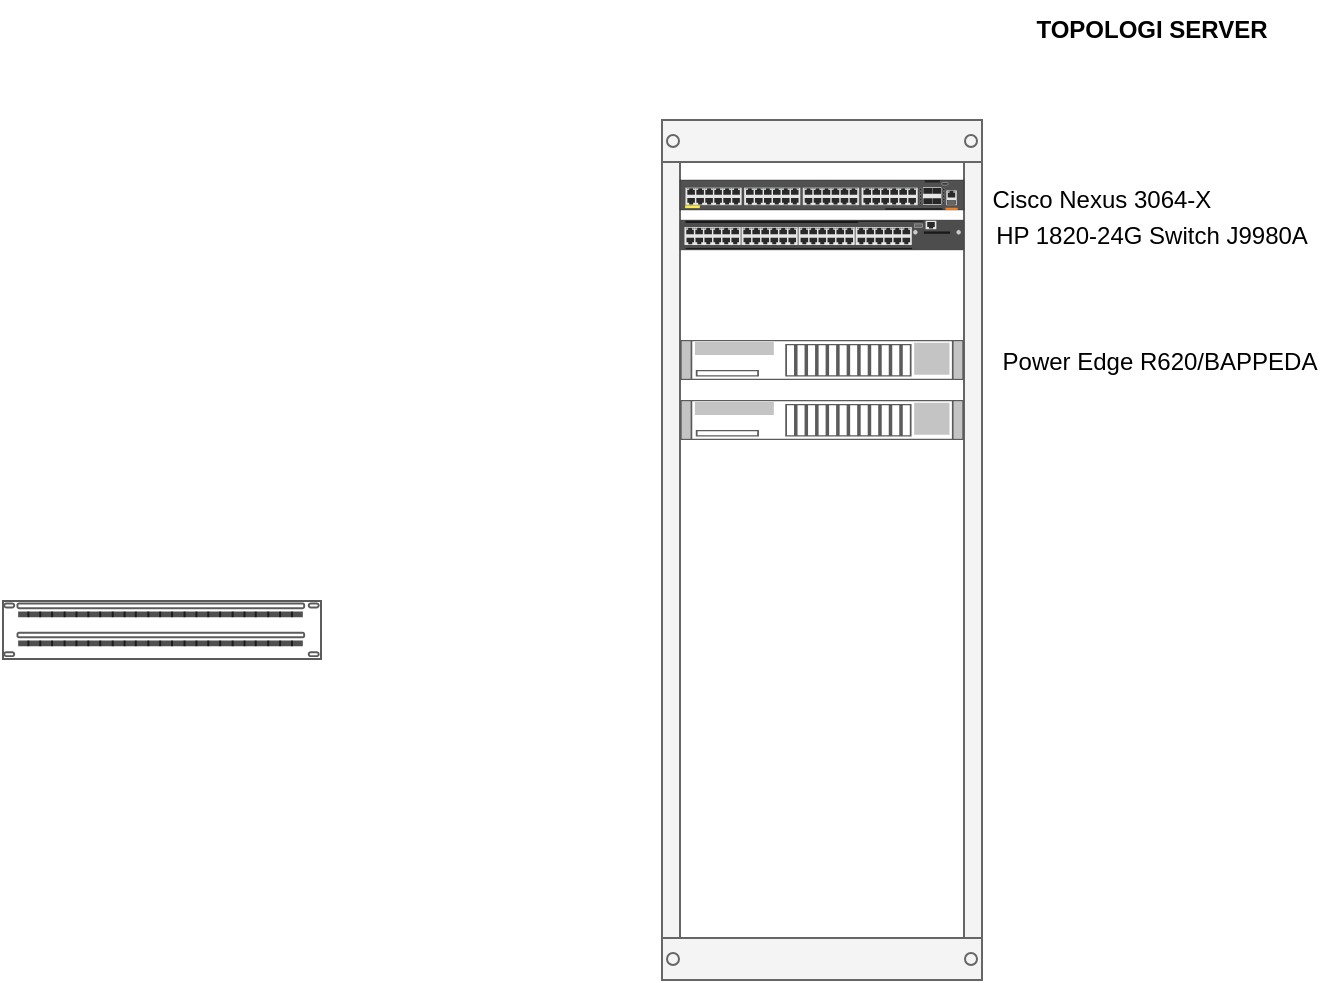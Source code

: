 <mxfile version="15.8.2" type="github"><diagram id="blRgcWdChYrXBXfzRITu" name="Page-1"><mxGraphModel dx="1217" dy="190" grid="1" gridSize="10" guides="1" tooltips="1" connect="1" arrows="1" fold="1" page="1" pageScale="1" pageWidth="850" pageHeight="1100" math="0" shadow="0"><root><mxCell id="0"/><mxCell id="1" parent="0"/><mxCell id="JpNp-a2PqMTTFJ0xIhB9-3" value="TOPOLOGI SERVER " style="text;html=1;strokeColor=none;fillColor=none;align=center;verticalAlign=middle;whiteSpace=wrap;rounded=0;fontStyle=1" vertex="1" parent="1"><mxGeometry x="340" y="20" width="170" height="30" as="geometry"/></mxCell><mxCell id="JpNp-a2PqMTTFJ0xIhB9-14" value="" style="strokeColor=#666666;html=1;verticalLabelPosition=bottom;labelBackgroundColor=#ffffff;verticalAlign=top;outlineConnect=0;shadow=0;dashed=0;shape=mxgraph.rackGeneral.container;container=1;collapsible=0;childLayout=rack;allowGaps=1;marginLeft=9;marginRight=9;marginTop=21;marginBottom=22;textColor=#666666;numDisp=off;" vertex="1" parent="1"><mxGeometry x="180" y="80" width="160" height="430" as="geometry"/></mxCell><mxCell id="JpNp-a2PqMTTFJ0xIhB9-31" value="" style="html=1;verticalLabelPosition=bottom;verticalAlign=top;outlineConnect=0;shadow=0;dashed=0;shape=mxgraph.rack.hpe_aruba.switches.jl728a_aruba_6200f_48_port_1gbe_class_4_poe_and_4_port_sfpplus_740w_switch;" vertex="1" parent="JpNp-a2PqMTTFJ0xIhB9-14"><mxGeometry x="9" y="30" width="142" height="15" as="geometry"/></mxCell><mxCell id="JpNp-a2PqMTTFJ0xIhB9-30" value="" style="html=1;verticalLabelPosition=bottom;verticalAlign=top;outlineConnect=0;shadow=0;dashed=0;shape=mxgraph.rack.hpe_aruba.switches.jl072a_hpe_aruba_3810m_48_port_gt_1_slot_switch;" vertex="1" parent="JpNp-a2PqMTTFJ0xIhB9-14"><mxGeometry x="9" y="50" width="142" height="15" as="geometry"/></mxCell><mxCell id="JpNp-a2PqMTTFJ0xIhB9-53" value="" style="shape=mxgraph.rack.ibm.ibm_x3750;html=1;labelPosition=right;align=left;spacingLeft=15;dashed=0;shadow=0;fillColor=#ffffff;" vertex="1" parent="JpNp-a2PqMTTFJ0xIhB9-14"><mxGeometry x="9" y="110" width="142" height="20" as="geometry"/></mxCell><mxCell id="JpNp-a2PqMTTFJ0xIhB9-17" value="" style="shape=mxgraph.rack.ibm.ibm_x3750;html=1;labelPosition=right;align=left;spacingLeft=15;dashed=0;shadow=0;fillColor=#ffffff;" vertex="1" parent="JpNp-a2PqMTTFJ0xIhB9-14"><mxGeometry x="9" y="140" width="142" height="20" as="geometry"/></mxCell><mxCell id="JpNp-a2PqMTTFJ0xIhB9-29" value="" style="strokeColor=#666666;html=1;labelPosition=right;align=left;spacingLeft=15;shadow=0;dashed=0;outlineConnect=0;shape=mxgraph.rack.general.cat5e_enhanced_patch_panel_48_ports;" vertex="1" parent="1"><mxGeometry x="-150" y="320" width="160" height="30" as="geometry"/></mxCell><mxCell id="JpNp-a2PqMTTFJ0xIhB9-57" value="Power Edge R620/BAPPEDA" style="text;html=1;strokeColor=none;fillColor=none;align=center;verticalAlign=middle;whiteSpace=wrap;rounded=0;" vertex="1" parent="1"><mxGeometry x="338" y="191" width="182" height="20" as="geometry"/></mxCell><mxCell id="JpNp-a2PqMTTFJ0xIhB9-61" value="Cisco Nexus 3064-X" style="text;html=1;strokeColor=none;fillColor=none;align=center;verticalAlign=middle;whiteSpace=wrap;rounded=0;" vertex="1" parent="1"><mxGeometry x="340" y="110" width="120" height="20" as="geometry"/></mxCell><mxCell id="JpNp-a2PqMTTFJ0xIhB9-62" value="HP 1820-24G Switch J9980A" style="text;html=1;strokeColor=none;fillColor=none;align=center;verticalAlign=middle;whiteSpace=wrap;rounded=0;" vertex="1" parent="1"><mxGeometry x="340" y="128" width="170" height="20" as="geometry"/></mxCell></root></mxGraphModel></diagram></mxfile>